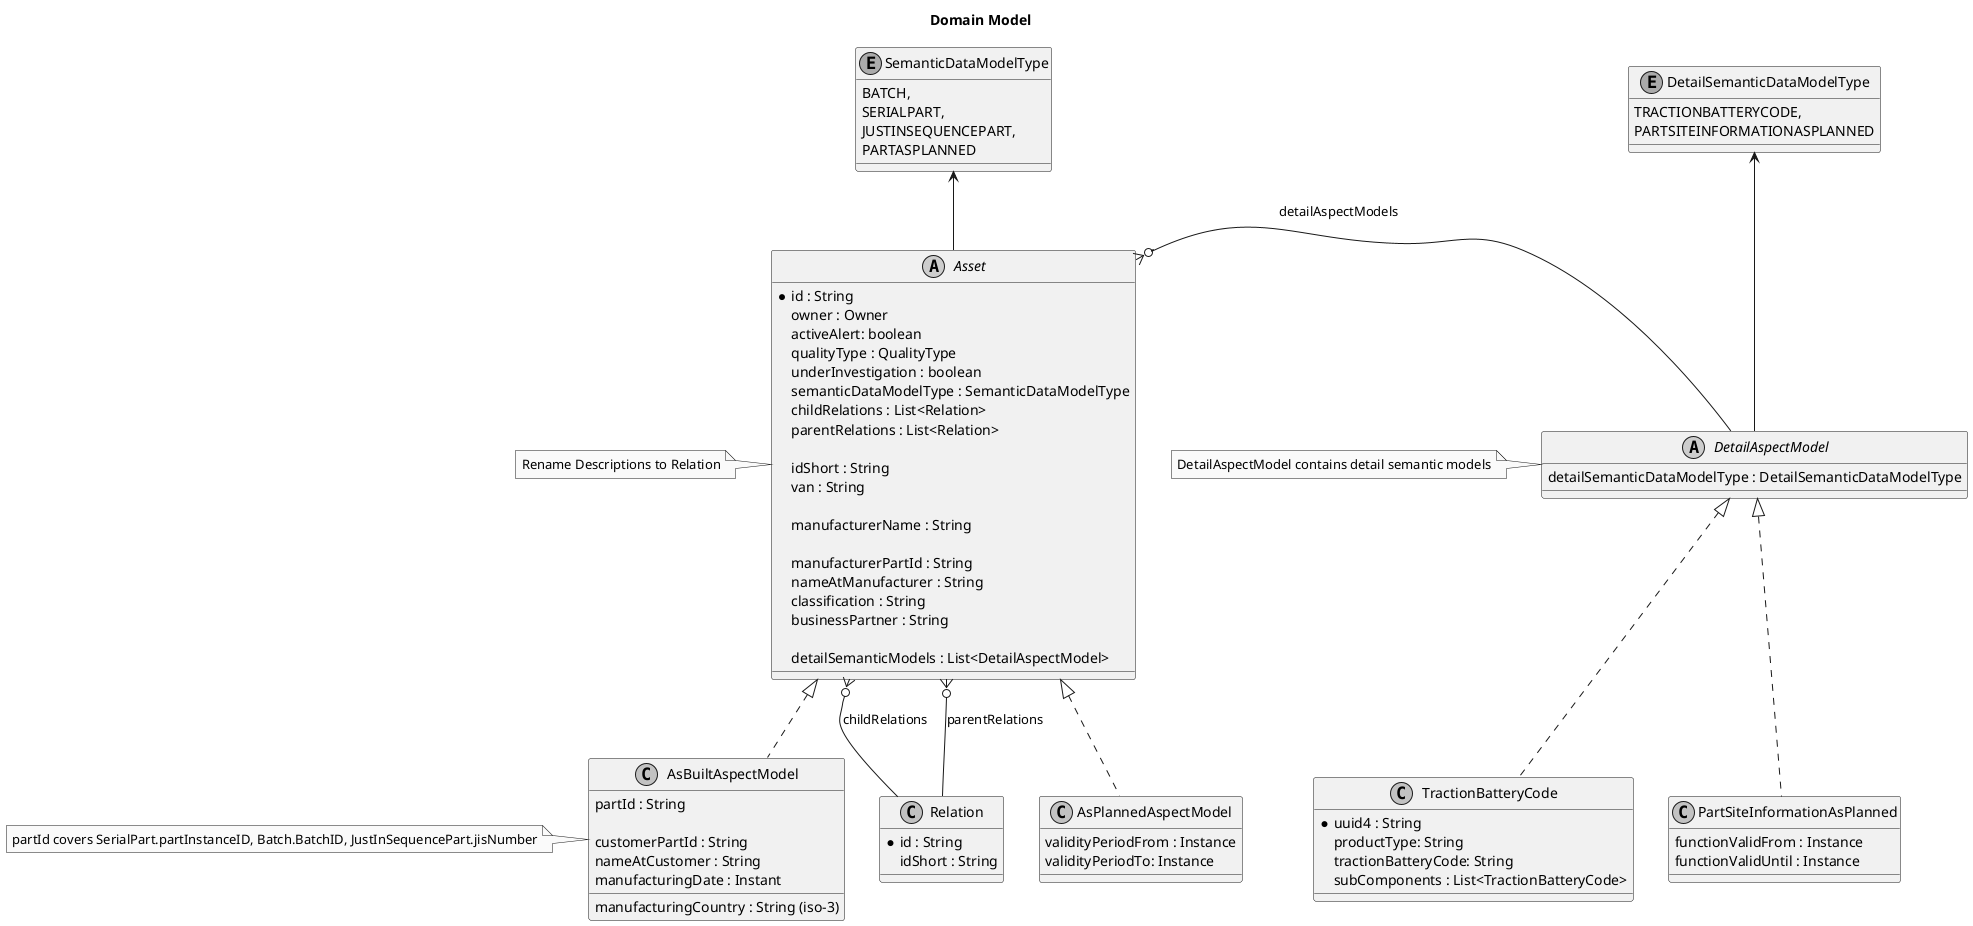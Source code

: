 @startuml

title: Domain Model
skinparam monochrome true
skinparam shadowing false

abstract Asset {
        *   id : String
        owner : Owner
        activeAlert: boolean
        qualityType : QualityType
        underInvestigation : boolean
        semanticDataModelType : SemanticDataModelType
        childRelations : List<Relation>
        parentRelations : List<Relation>

        idShort : String
        van : String

        manufacturerName : String /' BPN Lookup collection irs.bpns[] '/

        manufacturerPartId : String /' partTypeInformation.manufacturerPartId '/
        nameAtManufacturer : String /' partTypeInformation.nameAtManufacturer '/
        classification : String /' partTypeInformation.classification '/
        businessPartner : String /' BusinessPartner '/

        detailSemanticModels : List<DetailAspectModel>
}

note left
    Rename Descriptions to Relation
end note


abstract DetailAspectModel {
    detailSemanticDataModelType : DetailSemanticDataModelType
}
note left
    DetailAspectModel contains detail semantic models
end note


class Relation {
       *   id : String
       idShort : String
}

enum SemanticDataModelType {
    BATCH,
    SERIALPART,
    JUSTINSEQUENCEPART,
    PARTASPLANNED
}


enum DetailSemanticDataModelType {
    TRACTIONBATTERYCODE,
    PARTSITEINFORMATIONASPLANNED
}

class AsBuiltAspectModel {
    partId : String /' BatchID ,  jisNumber , partInstanceID'/

    /' specific customer attribute for asBuilt '/
    customerPartId : String
    nameAtCustomer : String
    manufacturingCountry : String (iso-3)
    manufacturingDate : Instant
}

note left
    partId covers SerialPart.partInstanceID, Batch.BatchID, JustInSequencePart.jisNumber
end note

class TractionBatteryCode {
    * uuid4 : String /' UUID ID '/
    productType: String
    tractionBatteryCode: String
    subComponents : List<TractionBatteryCode>
}

class  AsPlannedAspectModel { /' PartAsPlanned '/
/'
    1.0.0
'/
    validityPeriodFrom : Instance
    validityPeriodTo: Instance
}

class PartSiteInformationAsPlanned {
/'
    1.0.0
    Currently this is not ready for implementing - there is no specification right now.
'/
    functionValidFrom : Instance
    functionValidUntil : Instance

}


SemanticDataModelType <-- Asset
DetailSemanticDataModelType <-- DetailAspectModel
Asset <|.. AsBuiltAspectModel
Asset <|.. AsPlannedAspectModel

Asset }o-- Relation : childRelations
Asset }o--  Relation : parentRelations
Asset }o- DetailAspectModel : detailAspectModels
DetailAspectModel  <|.. TractionBatteryCode
DetailAspectModel  <|..  PartSiteInformationAsPlanned
@enduml
